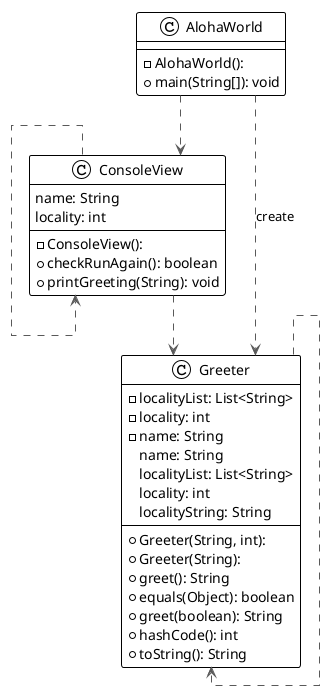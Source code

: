 @startuml

!theme plain
top to bottom direction
skinparam linetype ortho

class AlohaWorld {
  - AlohaWorld(): 
  + main(String[]): void
}
class ConsoleView {
  - ConsoleView(): 
  + checkRunAgain(): boolean
  + printGreeting(String): void
   name: String
   locality: int
}
class Greeter {
  + Greeter(String, int): 
  + Greeter(String): 
  - localityList: List<String>
  - locality: int
  - name: String
  + greet(): String
  + equals(Object): boolean
  + greet(boolean): String
  + hashCode(): int
  + toString(): String
   name: String
   localityList: List<String>
   locality: int
   localityString: String
}

AlohaWorld   -[#595959,dashed]->  ConsoleView 
AlohaWorld   -[#595959,dashed]->  Greeter     : "«create»"
ConsoleView  -[#595959,dashed]->  ConsoleView 
ConsoleView  -[#595959,dashed]->  Greeter     
Greeter      -[#595959,dashed]->  Greeter     
@enduml
